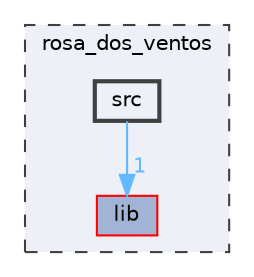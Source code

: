 digraph "rosa_dos_ventos/src"
{
 // LATEX_PDF_SIZE
  bgcolor="transparent";
  edge [fontname=Helvetica,fontsize=10,labelfontname=Helvetica,labelfontsize=10];
  node [fontname=Helvetica,fontsize=10,shape=box,height=0.2,width=0.4];
  compound=true
  subgraph clusterdir_573ee8a7e84fe7b175afc59f65d5a3a3 {
    graph [ bgcolor="#edf0f7", pencolor="grey25", label="rosa_dos_ventos", fontname=Helvetica,fontsize=10 style="filled,dashed", URL="dir_573ee8a7e84fe7b175afc59f65d5a3a3.html",tooltip=""]
  dir_fb3daf6c7c5ebf3606c4c84700777edf [label="lib", fillcolor="#a2b4d6", color="red", style="filled", URL="dir_fb3daf6c7c5ebf3606c4c84700777edf.html",tooltip=""];
  dir_8ad9f215eb2c5aac9a2c962d49743d80 [label="src", fillcolor="#edf0f7", color="grey25", style="filled,bold", URL="dir_8ad9f215eb2c5aac9a2c962d49743d80.html",tooltip=""];
  }
  dir_8ad9f215eb2c5aac9a2c962d49743d80->dir_fb3daf6c7c5ebf3606c4c84700777edf [headlabel="1", labeldistance=1.5 headhref="dir_000037_000022.html" href="dir_000037_000022.html" color="steelblue1" fontcolor="steelblue1"];
}
